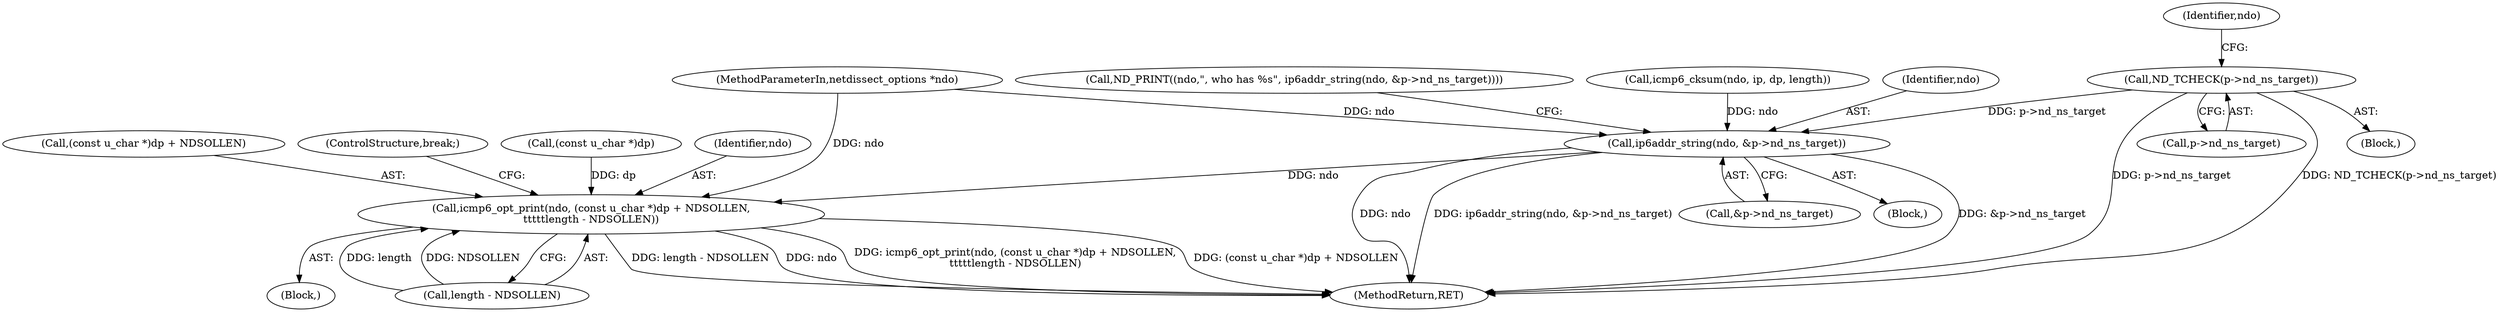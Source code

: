 digraph "0_tcpdump_67c7126062d59729cd421bb38f9594015c9907ba@pointer" {
"1000645" [label="(Call,ND_TCHECK(p->nd_ns_target))"];
"1000654" [label="(Call,ip6addr_string(ndo, &p->nd_ns_target))"];
"1000665" [label="(Call,icmp6_opt_print(ndo, (const u_char *)dp + NDSOLLEN,\n\t\t\t\t\tlength - NDSOLLEN))"];
"1000649" [label="(Call,ND_PRINT((ndo,\", who has %s\", ip6addr_string(ndo, &p->nd_ns_target))))"];
"1000171" [label="(Call,icmp6_cksum(ndo, ip, dp, length))"];
"1001016" [label="(MethodReturn,RET)"];
"1000664" [label="(Block,)"];
"1000654" [label="(Call,ip6addr_string(ndo, &p->nd_ns_target))"];
"1000672" [label="(Call,length - NDSOLLEN)"];
"1000667" [label="(Call,(const u_char *)dp + NDSOLLEN)"];
"1000638" [label="(Block,)"];
"1000675" [label="(ControlStructure,break;)"];
"1000656" [label="(Call,&p->nd_ns_target)"];
"1000651" [label="(Identifier,ndo)"];
"1000106" [label="(MethodParameterIn,netdissect_options *ndo)"];
"1000665" [label="(Call,icmp6_opt_print(ndo, (const u_char *)dp + NDSOLLEN,\n\t\t\t\t\tlength - NDSOLLEN))"];
"1000668" [label="(Call,(const u_char *)dp)"];
"1000666" [label="(Identifier,ndo)"];
"1000645" [label="(Call,ND_TCHECK(p->nd_ns_target))"];
"1000655" [label="(Identifier,ndo)"];
"1000646" [label="(Call,p->nd_ns_target)"];
"1000652" [label="(Block,)"];
"1000645" -> "1000638"  [label="AST: "];
"1000645" -> "1000646"  [label="CFG: "];
"1000646" -> "1000645"  [label="AST: "];
"1000651" -> "1000645"  [label="CFG: "];
"1000645" -> "1001016"  [label="DDG: p->nd_ns_target"];
"1000645" -> "1001016"  [label="DDG: ND_TCHECK(p->nd_ns_target)"];
"1000645" -> "1000654"  [label="DDG: p->nd_ns_target"];
"1000654" -> "1000652"  [label="AST: "];
"1000654" -> "1000656"  [label="CFG: "];
"1000655" -> "1000654"  [label="AST: "];
"1000656" -> "1000654"  [label="AST: "];
"1000649" -> "1000654"  [label="CFG: "];
"1000654" -> "1001016"  [label="DDG: &p->nd_ns_target"];
"1000654" -> "1001016"  [label="DDG: ndo"];
"1000654" -> "1001016"  [label="DDG: ip6addr_string(ndo, &p->nd_ns_target)"];
"1000171" -> "1000654"  [label="DDG: ndo"];
"1000106" -> "1000654"  [label="DDG: ndo"];
"1000654" -> "1000665"  [label="DDG: ndo"];
"1000665" -> "1000664"  [label="AST: "];
"1000665" -> "1000672"  [label="CFG: "];
"1000666" -> "1000665"  [label="AST: "];
"1000667" -> "1000665"  [label="AST: "];
"1000672" -> "1000665"  [label="AST: "];
"1000675" -> "1000665"  [label="CFG: "];
"1000665" -> "1001016"  [label="DDG: length - NDSOLLEN"];
"1000665" -> "1001016"  [label="DDG: ndo"];
"1000665" -> "1001016"  [label="DDG: icmp6_opt_print(ndo, (const u_char *)dp + NDSOLLEN,\n\t\t\t\t\tlength - NDSOLLEN)"];
"1000665" -> "1001016"  [label="DDG: (const u_char *)dp + NDSOLLEN"];
"1000106" -> "1000665"  [label="DDG: ndo"];
"1000668" -> "1000665"  [label="DDG: dp"];
"1000672" -> "1000665"  [label="DDG: length"];
"1000672" -> "1000665"  [label="DDG: NDSOLLEN"];
}
